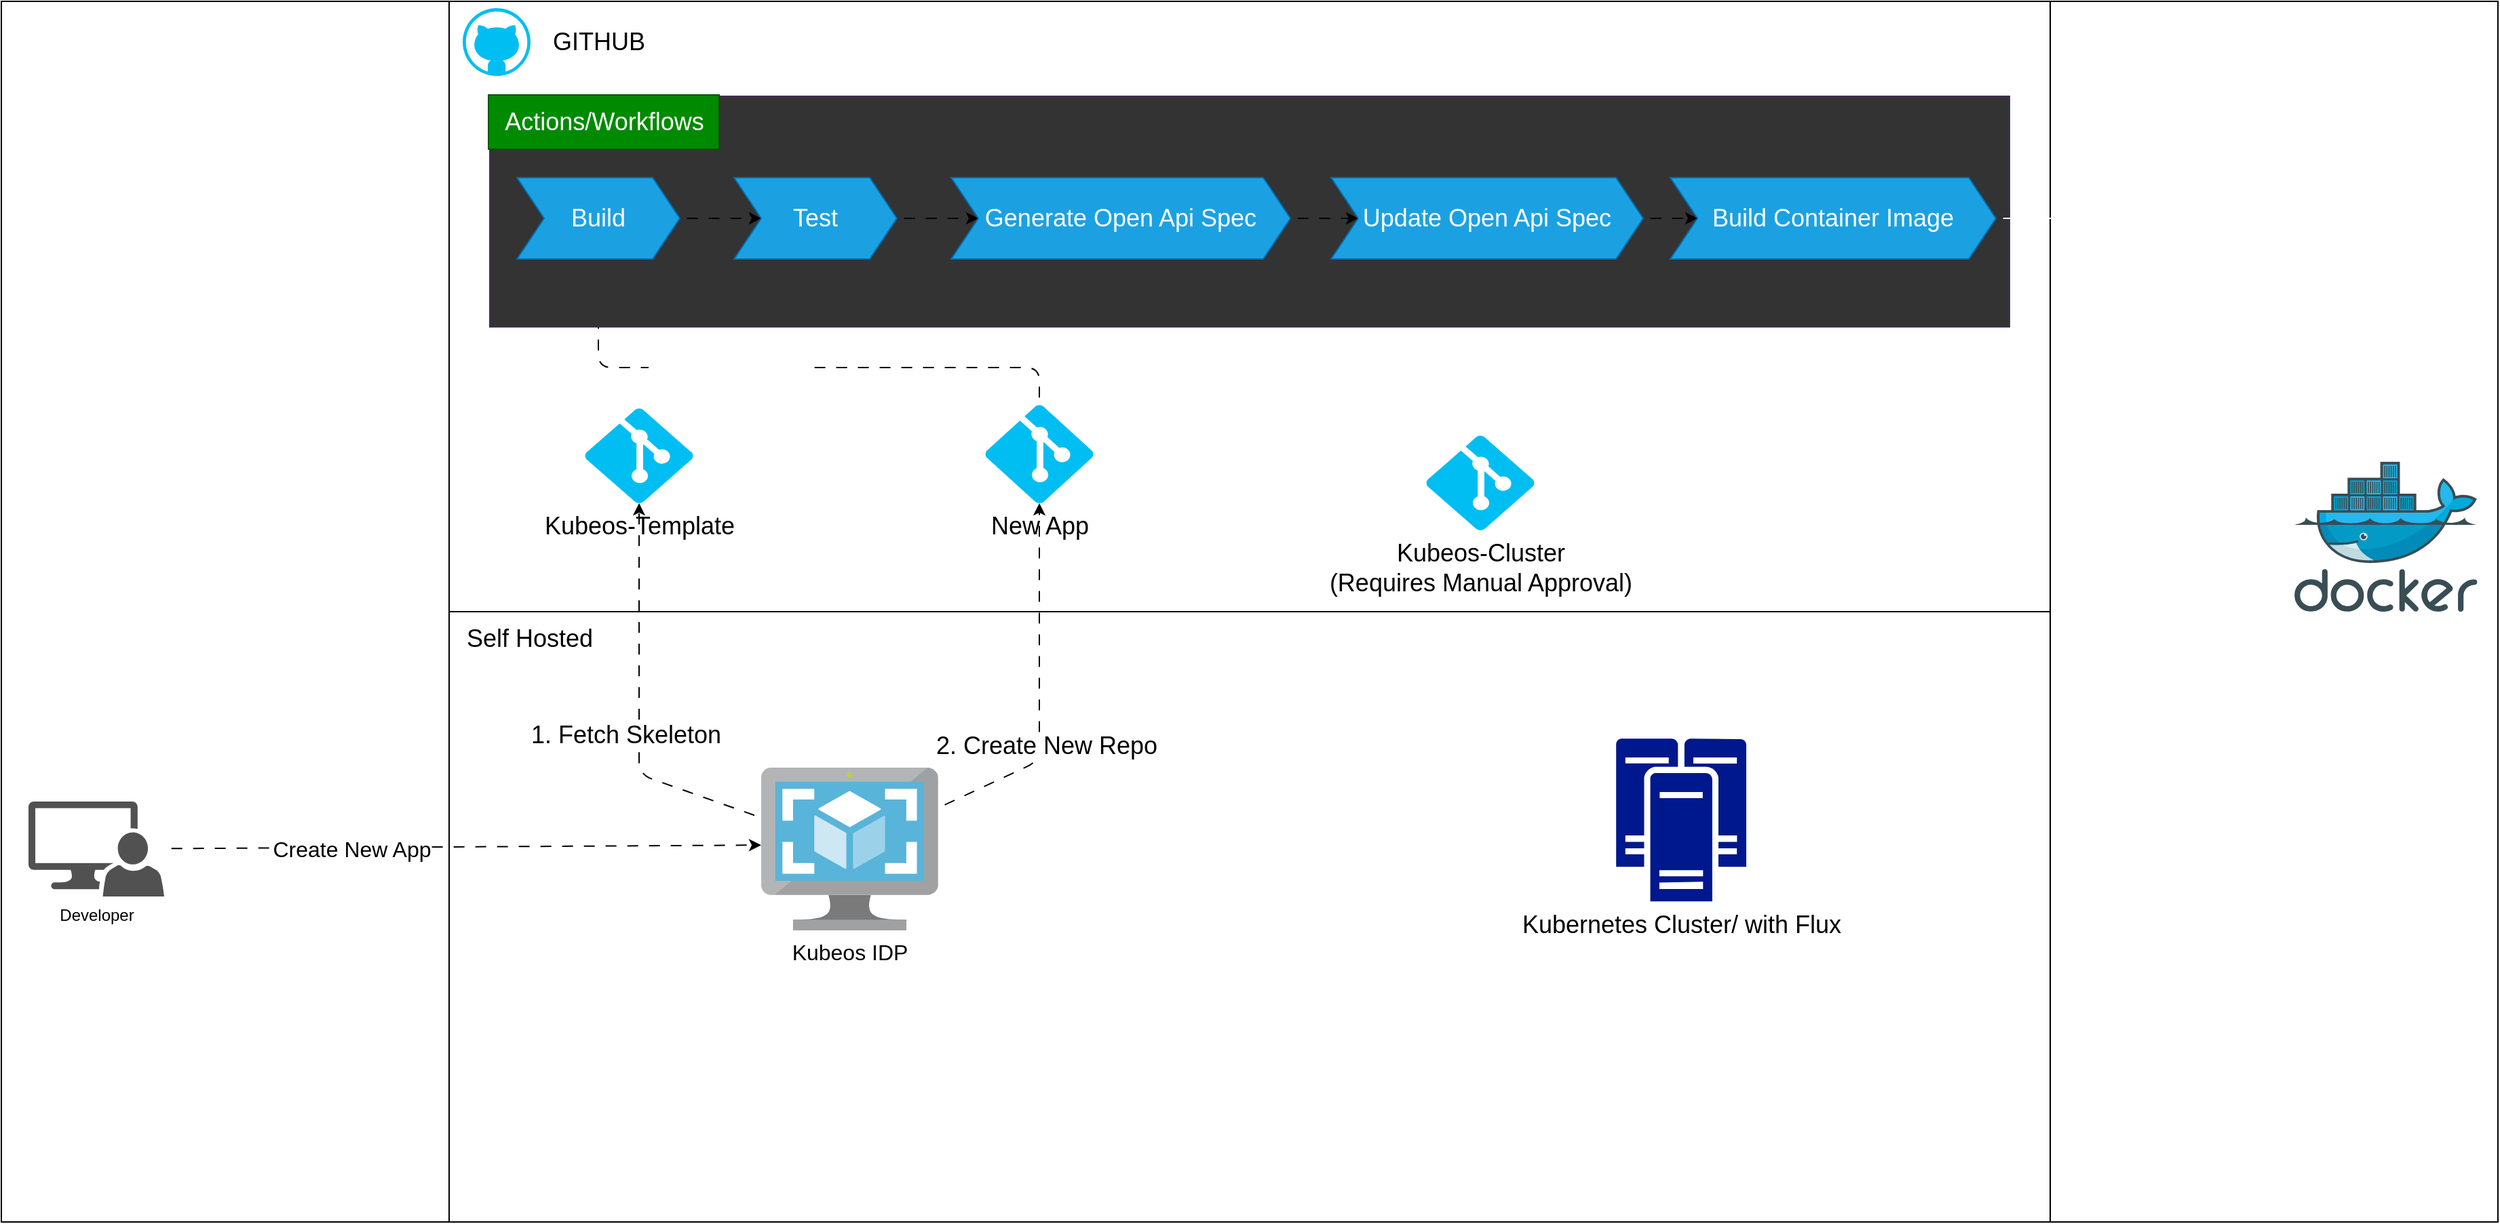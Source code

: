 <mxfile>
    <diagram id="90UO31e9wOxj5GHS5Gfz" name="Page-1">
        <mxGraphModel dx="2637" dy="2182" grid="1" gridSize="10" guides="1" tooltips="1" connect="1" arrows="1" fold="1" page="1" pageScale="1" pageWidth="850" pageHeight="1100" math="0" shadow="0">
            <root>
                <mxCell id="0"/>
                <mxCell id="1" parent="0"/>
                <mxCell id="61" value="" style="rounded=0;whiteSpace=wrap;html=1;glass=0;labelBackgroundColor=none;fontSize=16;fontColor=#000000;fillColor=default;" vertex="1" parent="1">
                    <mxGeometry x="-340" y="-530" width="330" height="900" as="geometry"/>
                </mxCell>
                <mxCell id="60" value="" style="rounded=0;whiteSpace=wrap;html=1;glass=0;labelBackgroundColor=none;fontSize=16;fontColor=#000000;fillColor=default;" vertex="1" parent="1">
                    <mxGeometry x="1170" y="-530" width="330" height="900" as="geometry"/>
                </mxCell>
                <mxCell id="12" value="" style="rounded=0;whiteSpace=wrap;html=1;fontSize=18;glass=0;" vertex="1" parent="1">
                    <mxGeometry x="-10" y="-530" width="1180" height="900" as="geometry"/>
                </mxCell>
                <mxCell id="4" style="edgeStyle=none;html=1;entryX=0;entryY=0.476;entryDx=0;entryDy=0;entryPerimeter=0;flowAnimation=1;" edge="1" parent="1" source="2" target="3">
                    <mxGeometry relative="1" as="geometry"/>
                </mxCell>
                <mxCell id="8" value="&lt;font style=&quot;font-size: 16px;&quot;&gt;Create New App&lt;/font&gt;" style="edgeLabel;html=1;align=center;verticalAlign=middle;resizable=0;points=[];fontSize=12;" vertex="1" connectable="0" parent="4">
                    <mxGeometry x="-0.373" y="-1" relative="1" as="geometry">
                        <mxPoint as="offset"/>
                    </mxGeometry>
                </mxCell>
                <mxCell id="2" value="Developer" style="sketch=0;pointerEvents=1;shadow=0;dashed=0;html=1;strokeColor=none;labelPosition=center;verticalLabelPosition=bottom;verticalAlign=top;align=center;fillColor=#515151;shape=mxgraph.mscae.system_center.admin_console" vertex="1" parent="1">
                    <mxGeometry x="-320" y="60" width="100" height="70" as="geometry"/>
                </mxCell>
                <mxCell id="15" style="edgeStyle=none;html=1;fontSize=18;flowAnimation=1;" edge="1" parent="1" source="3" target="11">
                    <mxGeometry relative="1" as="geometry">
                        <Array as="points">
                            <mxPoint x="130" y="40"/>
                        </Array>
                    </mxGeometry>
                </mxCell>
                <mxCell id="16" value="1. Fetch Skeleton" style="edgeLabel;html=1;align=center;verticalAlign=middle;resizable=0;points=[];fontSize=18;" vertex="1" connectable="0" parent="15">
                    <mxGeometry x="-0.224" relative="1" as="geometry">
                        <mxPoint x="-10" y="-10" as="offset"/>
                    </mxGeometry>
                </mxCell>
                <mxCell id="18" style="edgeStyle=none;html=1;fontSize=18;flowAnimation=1;" edge="1" parent="1" source="3" target="17">
                    <mxGeometry relative="1" as="geometry">
                        <Array as="points">
                            <mxPoint x="425" y="30"/>
                        </Array>
                    </mxGeometry>
                </mxCell>
                <mxCell id="19" value="2. Create New Repo" style="edgeLabel;html=1;align=center;verticalAlign=middle;resizable=0;points=[];fontSize=18;" vertex="1" connectable="0" parent="18">
                    <mxGeometry x="-0.178" relative="1" as="geometry">
                        <mxPoint x="5" y="19" as="offset"/>
                    </mxGeometry>
                </mxCell>
                <mxCell id="46" style="edgeStyle=none;html=1;entryX=0;entryY=0.5;entryDx=0;entryDy=0;entryPerimeter=0;shadow=0;labelBackgroundColor=#18141D;labelBorderColor=none;strokeColor=#FFFFFF;fontSize=18;fontColor=#000000;flowAnimation=1;" edge="1" parent="1" source="3" target="44">
                    <mxGeometry relative="1" as="geometry">
                        <Array as="points">
                            <mxPoint x="660" y="97"/>
                            <mxPoint x="660" y="-175"/>
                        </Array>
                    </mxGeometry>
                </mxCell>
                <mxCell id="47" value="&lt;font color=&quot;#ffffff&quot;&gt;3. Create Pull Req&lt;br&gt;For Kustomization (KS)&lt;br&gt;&lt;/font&gt;" style="edgeLabel;html=1;align=center;verticalAlign=middle;resizable=0;points=[];fontSize=18;fontColor=#000000;" vertex="1" connectable="0" parent="46">
                    <mxGeometry x="0.492" y="-3" relative="1" as="geometry">
                        <mxPoint x="-13" y="31" as="offset"/>
                    </mxGeometry>
                </mxCell>
                <mxCell id="3" value="&lt;font style=&quot;font-size: 16px;&quot;&gt;Kubeos IDP&lt;/font&gt;" style="sketch=0;aspect=fixed;html=1;points=[];align=center;image;fontSize=12;image=img/lib/mscae/VM_Images.svg;" vertex="1" parent="1">
                    <mxGeometry x="220" y="35" width="130.43" height="120" as="geometry"/>
                </mxCell>
                <mxCell id="7" value="&lt;font style=&quot;font-size: 18px;&quot;&gt;Self Hosted&lt;/font&gt;" style="text;html=1;align=center;verticalAlign=middle;resizable=0;points=[];autosize=1;strokeColor=none;fillColor=none;" vertex="1" parent="1">
                    <mxGeometry x="-11" y="-80" width="120" height="40" as="geometry"/>
                </mxCell>
                <mxCell id="45" style="edgeStyle=none;html=1;entryX=1;entryY=0.5;entryDx=0;entryDy=0;entryPerimeter=0;shadow=0;labelBackgroundColor=#18141D;labelBorderColor=none;strokeColor=#FFFFFF;fontSize=18;fontColor=#000000;flowAnimation=1;exitX=0.01;exitY=0.01;exitDx=0;exitDy=0;exitPerimeter=0;" edge="1" parent="1" source="10" target="44">
                    <mxGeometry relative="1" as="geometry">
                        <Array as="points">
                            <mxPoint x="851" y="-175"/>
                        </Array>
                    </mxGeometry>
                </mxCell>
                <mxCell id="48" value="Flux CD Sync" style="edgeLabel;html=1;align=center;verticalAlign=middle;resizable=0;points=[];fontSize=18;fontColor=#FFFFFF;" vertex="1" connectable="0" parent="45">
                    <mxGeometry x="-0.547" relative="1" as="geometry">
                        <mxPoint as="offset"/>
                    </mxGeometry>
                </mxCell>
                <mxCell id="49" style="edgeStyle=none;html=1;exitX=1;exitY=0.5;exitDx=0;exitDy=0;exitPerimeter=0;shadow=0;labelBackgroundColor=#18141D;labelBorderColor=none;strokeColor=#FFFFFF;fontSize=18;fontColor=#FFFFFF;entryX=0.576;entryY=1.014;entryDx=0;entryDy=0;entryPerimeter=0;flowAnimation=1;" edge="1" parent="1" source="10" target="40">
                    <mxGeometry relative="1" as="geometry">
                        <mxPoint x="1553.143" y="-10.0" as="targetPoint"/>
                        <Array as="points">
                            <mxPoint x="1428" y="74"/>
                        </Array>
                    </mxGeometry>
                </mxCell>
                <mxCell id="55" value="Pull Application Images" style="edgeLabel;html=1;align=center;verticalAlign=middle;resizable=0;points=[];fontSize=16;fontColor=#FFFFFF;" vertex="1" connectable="0" parent="49">
                    <mxGeometry x="-0.445" y="-3" relative="1" as="geometry">
                        <mxPoint x="153" y="-3" as="offset"/>
                    </mxGeometry>
                </mxCell>
                <mxCell id="50" style="edgeStyle=none;html=1;exitX=0.99;exitY=0.01;exitDx=0;exitDy=0;exitPerimeter=0;entryX=1;entryY=0.5;entryDx=0;entryDy=0;entryPerimeter=0;shadow=0;labelBackgroundColor=#18141D;labelBorderColor=none;strokeColor=#FFFFFF;fontSize=18;fontColor=#FFFFFF;flowAnimation=1;" edge="1" parent="1" source="10" target="17">
                    <mxGeometry relative="1" as="geometry">
                        <Array as="points">
                            <mxPoint x="945" y="-230"/>
                            <mxPoint x="520" y="-230"/>
                        </Array>
                    </mxGeometry>
                </mxCell>
                <mxCell id="51" value="Fetch Application Specific YAML, as specified in KS" style="edgeLabel;html=1;align=center;verticalAlign=middle;resizable=0;points=[];fontSize=18;fontColor=#FFFFFF;" vertex="1" connectable="0" parent="50">
                    <mxGeometry x="-0.122" y="2" relative="1" as="geometry">
                        <mxPoint x="-135" y="-2" as="offset"/>
                    </mxGeometry>
                </mxCell>
                <mxCell id="10" value="Kubernetes Cluster/ with Flux&lt;br&gt;" style="sketch=0;aspect=fixed;pointerEvents=1;shadow=0;dashed=0;html=1;strokeColor=none;labelPosition=center;verticalLabelPosition=bottom;verticalAlign=top;align=center;fillColor=#00188D;shape=mxgraph.mscae.enterprise.cluster_server;fontSize=18;" vertex="1" parent="1">
                    <mxGeometry x="850" y="13.6" width="96" height="120" as="geometry"/>
                </mxCell>
                <mxCell id="11" value="Kubeos-Template" style="verticalLabelPosition=bottom;html=1;verticalAlign=top;align=center;strokeColor=none;fillColor=#00BEF2;shape=mxgraph.azure.git_repository;fontSize=18;" vertex="1" parent="1">
                    <mxGeometry x="90" y="-230" width="80" height="70" as="geometry"/>
                </mxCell>
                <mxCell id="13" value="" style="endArrow=none;html=1;fontSize=18;exitX=0;exitY=0.5;exitDx=0;exitDy=0;entryX=1;entryY=0.5;entryDx=0;entryDy=0;" edge="1" parent="1" source="12" target="12">
                    <mxGeometry width="50" height="50" relative="1" as="geometry">
                        <mxPoint x="120" y="-60" as="sourcePoint"/>
                        <mxPoint x="170" y="-110" as="targetPoint"/>
                    </mxGeometry>
                </mxCell>
                <mxCell id="28" style="edgeStyle=none;html=1;entryX=0.5;entryY=1;entryDx=0;entryDy=0;fontSize=18;flowAnimation=1;movable=1;" edge="1" parent="1" source="17" target="25">
                    <mxGeometry relative="1" as="geometry">
                        <Array as="points">
                            <mxPoint x="425" y="-260"/>
                            <mxPoint x="100" y="-260"/>
                        </Array>
                    </mxGeometry>
                </mxCell>
                <mxCell id="52" value="branch triggers" style="edgeLabel;html=1;align=center;verticalAlign=middle;resizable=0;points=[];fontSize=18;fontColor=#FFFFFF;" vertex="1" connectable="0" parent="28">
                    <mxGeometry x="0.179" y="-3" relative="1" as="geometry">
                        <mxPoint x="-1" as="offset"/>
                    </mxGeometry>
                </mxCell>
                <mxCell id="17" value="New App" style="verticalLabelPosition=bottom;html=1;verticalAlign=top;align=center;strokeColor=none;fillColor=#00BEF2;shape=mxgraph.azure.git_repository;fontSize=18;" vertex="1" parent="1">
                    <mxGeometry x="385" y="-232.5" width="80" height="72.5" as="geometry"/>
                </mxCell>
                <mxCell id="20" value="GITHUB" style="text;html=1;align=center;verticalAlign=middle;resizable=0;points=[];autosize=1;strokeColor=none;fillColor=none;fontSize=18;" vertex="1" parent="1">
                    <mxGeometry x="55" y="-520" width="90" height="40" as="geometry"/>
                </mxCell>
                <mxCell id="23" value="" style="rounded=0;whiteSpace=wrap;html=1;fontSize=18;fillColor=#333333;strokeColor=#432D57;fontColor=#ffffff;" vertex="1" parent="1">
                    <mxGeometry x="20" y="-460" width="1120" height="170" as="geometry"/>
                </mxCell>
                <mxCell id="24" value="Actions/Workflows" style="text;html=1;align=center;verticalAlign=middle;resizable=0;points=[];autosize=1;fontSize=18;fillColor=#008a00;fontColor=#ffffff;strokeColor=#005700;" vertex="1" parent="1">
                    <mxGeometry x="19" y="-461" width="170" height="40" as="geometry"/>
                </mxCell>
                <mxCell id="29" style="edgeStyle=none;html=1;exitX=1;exitY=0.5;exitDx=0;exitDy=0;entryX=0;entryY=0.5;entryDx=0;entryDy=0;fontSize=18;shadow=0;fontColor=#000000;labelBackgroundColor=#18141D;labelBorderColor=none;strokeColor=#000000;flowAnimation=1;" edge="1" parent="1" source="25" target="26">
                    <mxGeometry relative="1" as="geometry"/>
                </mxCell>
                <mxCell id="25" value="Build" style="shape=step;perimeter=stepPerimeter;whiteSpace=wrap;html=1;fixedSize=1;fontSize=18;fillColor=#1ba1e2;fontColor=#ffffff;strokeColor=#006EAF;" vertex="1" parent="1">
                    <mxGeometry x="40" y="-400" width="120" height="60" as="geometry"/>
                </mxCell>
                <mxCell id="30" style="edgeStyle=none;html=1;exitX=1;exitY=0.5;exitDx=0;exitDy=0;entryX=0;entryY=0.5;entryDx=0;entryDy=0;fontSize=18;strokeColor=#000000;flowAnimation=1;" edge="1" parent="1" source="26" target="27">
                    <mxGeometry relative="1" as="geometry"/>
                </mxCell>
                <mxCell id="26" value="Test" style="shape=step;perimeter=stepPerimeter;whiteSpace=wrap;html=1;fixedSize=1;fontSize=18;fillColor=#1ba1e2;fontColor=#ffffff;strokeColor=#006EAF;" vertex="1" parent="1">
                    <mxGeometry x="200" y="-400" width="120" height="60" as="geometry"/>
                </mxCell>
                <mxCell id="37" style="edgeStyle=none;html=1;exitX=1;exitY=0.5;exitDx=0;exitDy=0;entryX=0;entryY=0.5;entryDx=0;entryDy=0;shadow=0;labelBackgroundColor=#18141D;labelBorderColor=none;strokeColor=#000000;fontSize=18;fontColor=#000000;flowAnimation=1;" edge="1" parent="1" source="27" target="35">
                    <mxGeometry relative="1" as="geometry"/>
                </mxCell>
                <mxCell id="27" value="Generate Open Api Spec" style="shape=step;perimeter=stepPerimeter;whiteSpace=wrap;html=1;fixedSize=1;fontSize=18;fillColor=#1ba1e2;fontColor=#ffffff;strokeColor=#006EAF;" vertex="1" parent="1">
                    <mxGeometry x="360" y="-400" width="250" height="60" as="geometry"/>
                </mxCell>
                <mxCell id="31" value="" style="verticalLabelPosition=bottom;html=1;verticalAlign=top;align=center;strokeColor=none;fillColor=#00BEF2;shape=mxgraph.azure.github_code;pointerEvents=1;rounded=0;glass=0;fontSize=18;fontColor=#000000;" vertex="1" parent="1">
                    <mxGeometry y="-525" width="50" height="50" as="geometry"/>
                </mxCell>
                <mxCell id="39" style="edgeStyle=none;html=1;shadow=0;labelBackgroundColor=#18141D;labelBorderColor=none;strokeColor=#FFFFFF;fontSize=18;fontColor=#000000;flowAnimation=1;" edge="1" parent="1" source="33" target="40">
                    <mxGeometry relative="1" as="geometry">
                        <mxPoint x="1290" y="-360" as="targetPoint"/>
                        <Array as="points">
                            <mxPoint x="1417" y="-370"/>
                        </Array>
                    </mxGeometry>
                </mxCell>
                <mxCell id="56" value="Upload Image to Docker Hub" style="edgeLabel;html=1;align=center;verticalAlign=middle;resizable=0;points=[];fontSize=16;fontColor=#FFFFFF;" vertex="1" connectable="0" parent="39">
                    <mxGeometry x="-0.607" y="-2" relative="1" as="geometry">
                        <mxPoint x="68" y="-2" as="offset"/>
                    </mxGeometry>
                </mxCell>
                <mxCell id="33" value="Build Container Image" style="shape=step;perimeter=stepPerimeter;whiteSpace=wrap;html=1;fixedSize=1;fontSize=18;fillColor=#1ba1e2;fontColor=#ffffff;strokeColor=#006EAF;" vertex="1" parent="1">
                    <mxGeometry x="890" y="-400" width="240" height="60" as="geometry"/>
                </mxCell>
                <mxCell id="38" style="edgeStyle=none;html=1;exitX=1;exitY=0.5;exitDx=0;exitDy=0;entryX=0;entryY=0.5;entryDx=0;entryDy=0;shadow=0;labelBackgroundColor=#18141D;labelBorderColor=none;strokeColor=#000000;fontSize=18;fontColor=#000000;flowAnimation=1;" edge="1" parent="1" source="35" target="33">
                    <mxGeometry relative="1" as="geometry"/>
                </mxCell>
                <mxCell id="35" value="Update Open Api Spec" style="shape=step;perimeter=stepPerimeter;whiteSpace=wrap;html=1;fixedSize=1;fontSize=18;fillColor=#1ba1e2;fontColor=#ffffff;strokeColor=#006EAF;" vertex="1" parent="1">
                    <mxGeometry x="640" y="-400" width="230" height="60" as="geometry"/>
                </mxCell>
                <mxCell id="40" value="" style="sketch=0;aspect=fixed;html=1;points=[];align=center;image;fontSize=12;image=img/lib/mscae/Docker.svg;rounded=0;glass=0;fontColor=#000000;fillColor=default;" vertex="1" parent="1">
                    <mxGeometry x="1350" y="-190.5" width="134.76" height="110.5" as="geometry"/>
                </mxCell>
                <mxCell id="44" value="Kubeos-Cluster&lt;br&gt;(Requires Manual Approval)" style="verticalLabelPosition=bottom;html=1;verticalAlign=top;align=center;strokeColor=none;fillColor=#00BEF2;shape=mxgraph.azure.git_repository;fontSize=18;" vertex="1" parent="1">
                    <mxGeometry x="710" y="-210" width="80" height="70" as="geometry"/>
                </mxCell>
            </root>
        </mxGraphModel>
    </diagram>
</mxfile>